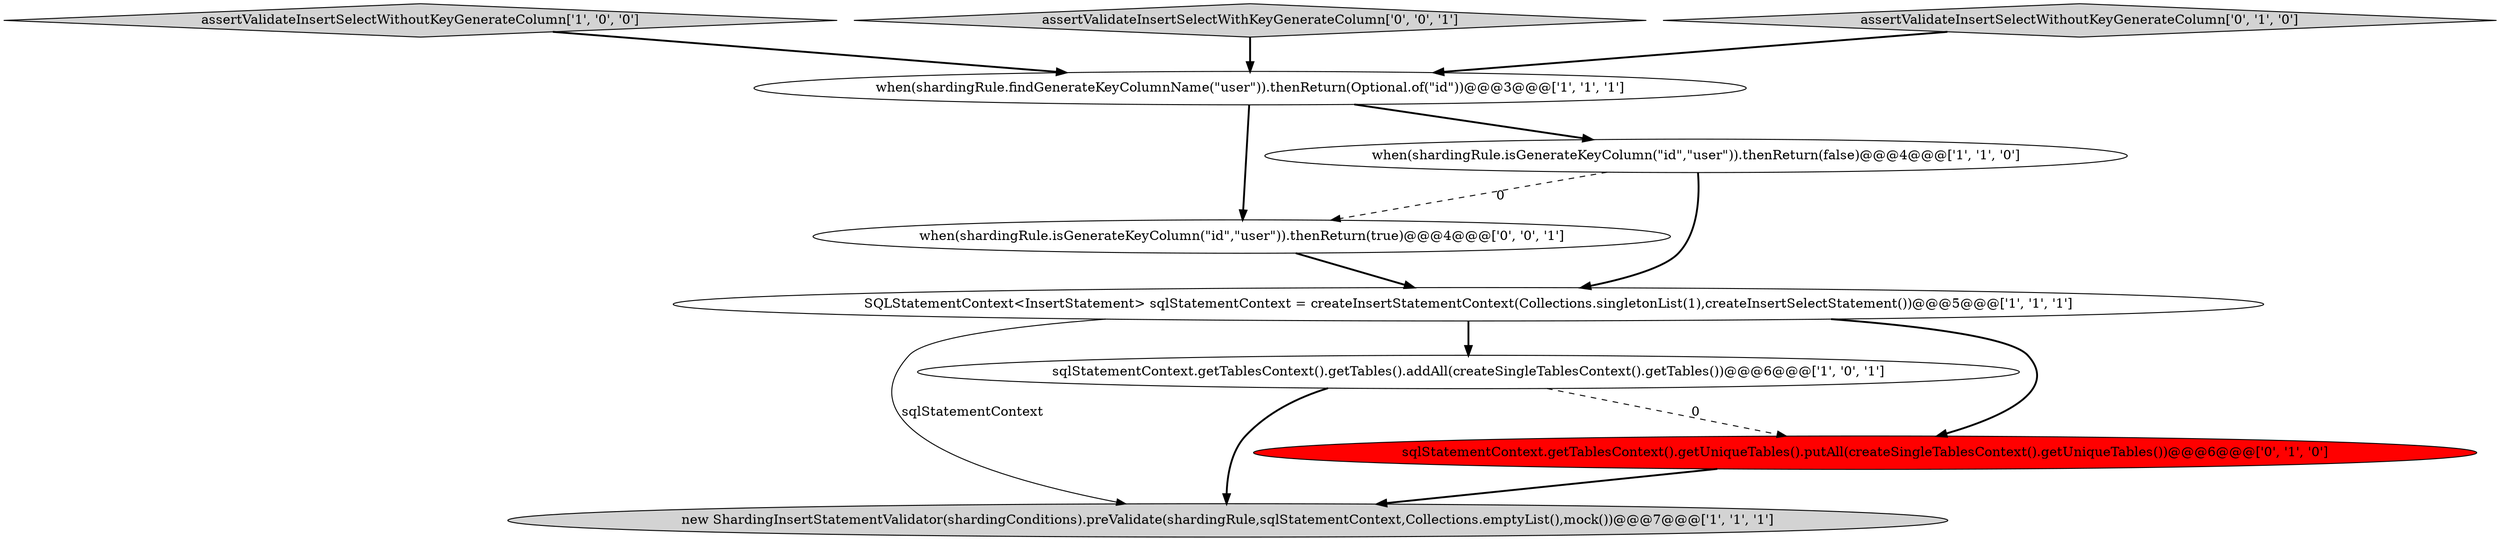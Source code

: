 digraph {
5 [style = filled, label = "when(shardingRule.findGenerateKeyColumnName(\"user\")).thenReturn(Optional.of(\"id\"))@@@3@@@['1', '1', '1']", fillcolor = white, shape = ellipse image = "AAA0AAABBB1BBB"];
4 [style = filled, label = "new ShardingInsertStatementValidator(shardingConditions).preValidate(shardingRule,sqlStatementContext,Collections.emptyList(),mock())@@@7@@@['1', '1', '1']", fillcolor = lightgray, shape = ellipse image = "AAA0AAABBB1BBB"];
8 [style = filled, label = "when(shardingRule.isGenerateKeyColumn(\"id\",\"user\")).thenReturn(true)@@@4@@@['0', '0', '1']", fillcolor = white, shape = ellipse image = "AAA0AAABBB3BBB"];
1 [style = filled, label = "SQLStatementContext<InsertStatement> sqlStatementContext = createInsertStatementContext(Collections.singletonList(1),createInsertSelectStatement())@@@5@@@['1', '1', '1']", fillcolor = white, shape = ellipse image = "AAA0AAABBB1BBB"];
0 [style = filled, label = "when(shardingRule.isGenerateKeyColumn(\"id\",\"user\")).thenReturn(false)@@@4@@@['1', '1', '0']", fillcolor = white, shape = ellipse image = "AAA0AAABBB1BBB"];
2 [style = filled, label = "sqlStatementContext.getTablesContext().getTables().addAll(createSingleTablesContext().getTables())@@@6@@@['1', '0', '1']", fillcolor = white, shape = ellipse image = "AAA0AAABBB1BBB"];
3 [style = filled, label = "assertValidateInsertSelectWithoutKeyGenerateColumn['1', '0', '0']", fillcolor = lightgray, shape = diamond image = "AAA0AAABBB1BBB"];
6 [style = filled, label = "sqlStatementContext.getTablesContext().getUniqueTables().putAll(createSingleTablesContext().getUniqueTables())@@@6@@@['0', '1', '0']", fillcolor = red, shape = ellipse image = "AAA1AAABBB2BBB"];
9 [style = filled, label = "assertValidateInsertSelectWithKeyGenerateColumn['0', '0', '1']", fillcolor = lightgray, shape = diamond image = "AAA0AAABBB3BBB"];
7 [style = filled, label = "assertValidateInsertSelectWithoutKeyGenerateColumn['0', '1', '0']", fillcolor = lightgray, shape = diamond image = "AAA0AAABBB2BBB"];
9->5 [style = bold, label=""];
8->1 [style = bold, label=""];
0->8 [style = dashed, label="0"];
6->4 [style = bold, label=""];
5->8 [style = bold, label=""];
1->2 [style = bold, label=""];
3->5 [style = bold, label=""];
1->6 [style = bold, label=""];
7->5 [style = bold, label=""];
5->0 [style = bold, label=""];
2->4 [style = bold, label=""];
0->1 [style = bold, label=""];
1->4 [style = solid, label="sqlStatementContext"];
2->6 [style = dashed, label="0"];
}
